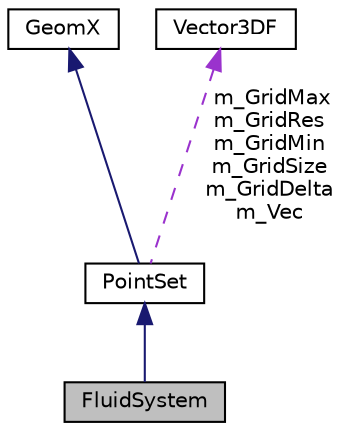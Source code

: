 digraph "FluidSystem"
{
  edge [fontname="Helvetica",fontsize="10",labelfontname="Helvetica",labelfontsize="10"];
  node [fontname="Helvetica",fontsize="10",shape=record];
  Node1 [label="FluidSystem",height=0.2,width=0.4,color="black", fillcolor="grey75", style="filled", fontcolor="black"];
  Node2 -> Node1 [dir="back",color="midnightblue",fontsize="10",style="solid",fontname="Helvetica"];
  Node2 [label="PointSet",height=0.2,width=0.4,color="black", fillcolor="white", style="filled",URL="$class_point_set.html"];
  Node3 -> Node2 [dir="back",color="midnightblue",fontsize="10",style="solid",fontname="Helvetica"];
  Node3 [label="GeomX",height=0.2,width=0.4,color="black", fillcolor="white", style="filled",URL="$class_geom_x.html"];
  Node4 -> Node2 [dir="back",color="darkorchid3",fontsize="10",style="dashed",label=" m_GridMax\nm_GridRes\nm_GridMin\nm_GridSize\nm_GridDelta\nm_Vec" ,fontname="Helvetica"];
  Node4 [label="Vector3DF",height=0.2,width=0.4,color="black", fillcolor="white", style="filled",URL="$class_vector3_d_f.html"];
}
